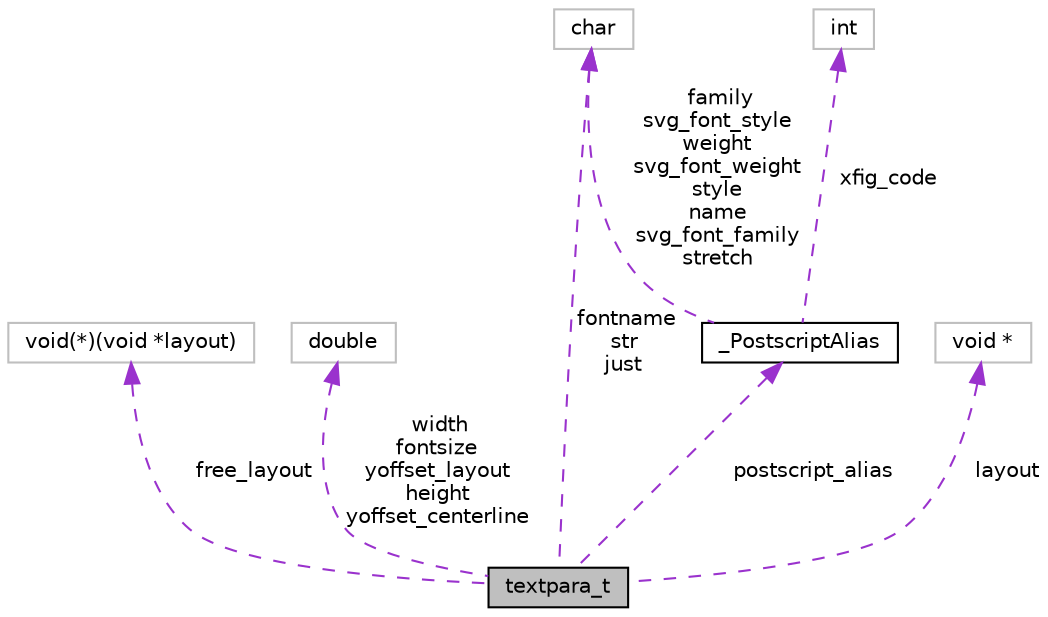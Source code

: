 digraph "textpara_t"
{
  bgcolor="transparent";
  edge [fontname="Helvetica",fontsize="10",labelfontname="Helvetica",labelfontsize="10"];
  node [fontname="Helvetica",fontsize="10",shape=record];
  Node1 [label="textpara_t",height=0.2,width=0.4,color="black", fillcolor="grey75", style="filled", fontcolor="black"];
  Node2 -> Node1 [dir="back",color="darkorchid3",fontsize="10",style="dashed",label=" free_layout" ,fontname="Helvetica"];
  Node2 [label="void(*)(void *layout)",height=0.2,width=0.4,color="grey75"];
  Node3 -> Node1 [dir="back",color="darkorchid3",fontsize="10",style="dashed",label=" width\nfontsize\nyoffset_layout\nheight\nyoffset_centerline" ,fontname="Helvetica"];
  Node3 [label="double",height=0.2,width=0.4,color="grey75"];
  Node4 -> Node1 [dir="back",color="darkorchid3",fontsize="10",style="dashed",label=" fontname\nstr\njust" ,fontname="Helvetica"];
  Node4 [label="char",height=0.2,width=0.4,color="grey75"];
  Node5 -> Node1 [dir="back",color="darkorchid3",fontsize="10",style="dashed",label=" postscript_alias" ,fontname="Helvetica"];
  Node5 [label="_PostscriptAlias",height=0.2,width=0.4,color="black",URL="$struct__PostscriptAlias.html"];
  Node4 -> Node5 [dir="back",color="darkorchid3",fontsize="10",style="dashed",label=" family\nsvg_font_style\nweight\nsvg_font_weight\nstyle\nname\nsvg_font_family\nstretch" ,fontname="Helvetica"];
  Node6 -> Node5 [dir="back",color="darkorchid3",fontsize="10",style="dashed",label=" xfig_code" ,fontname="Helvetica"];
  Node6 [label="int",height=0.2,width=0.4,color="grey75"];
  Node7 -> Node1 [dir="back",color="darkorchid3",fontsize="10",style="dashed",label=" layout" ,fontname="Helvetica"];
  Node7 [label="void *",height=0.2,width=0.4,color="grey75"];
}
